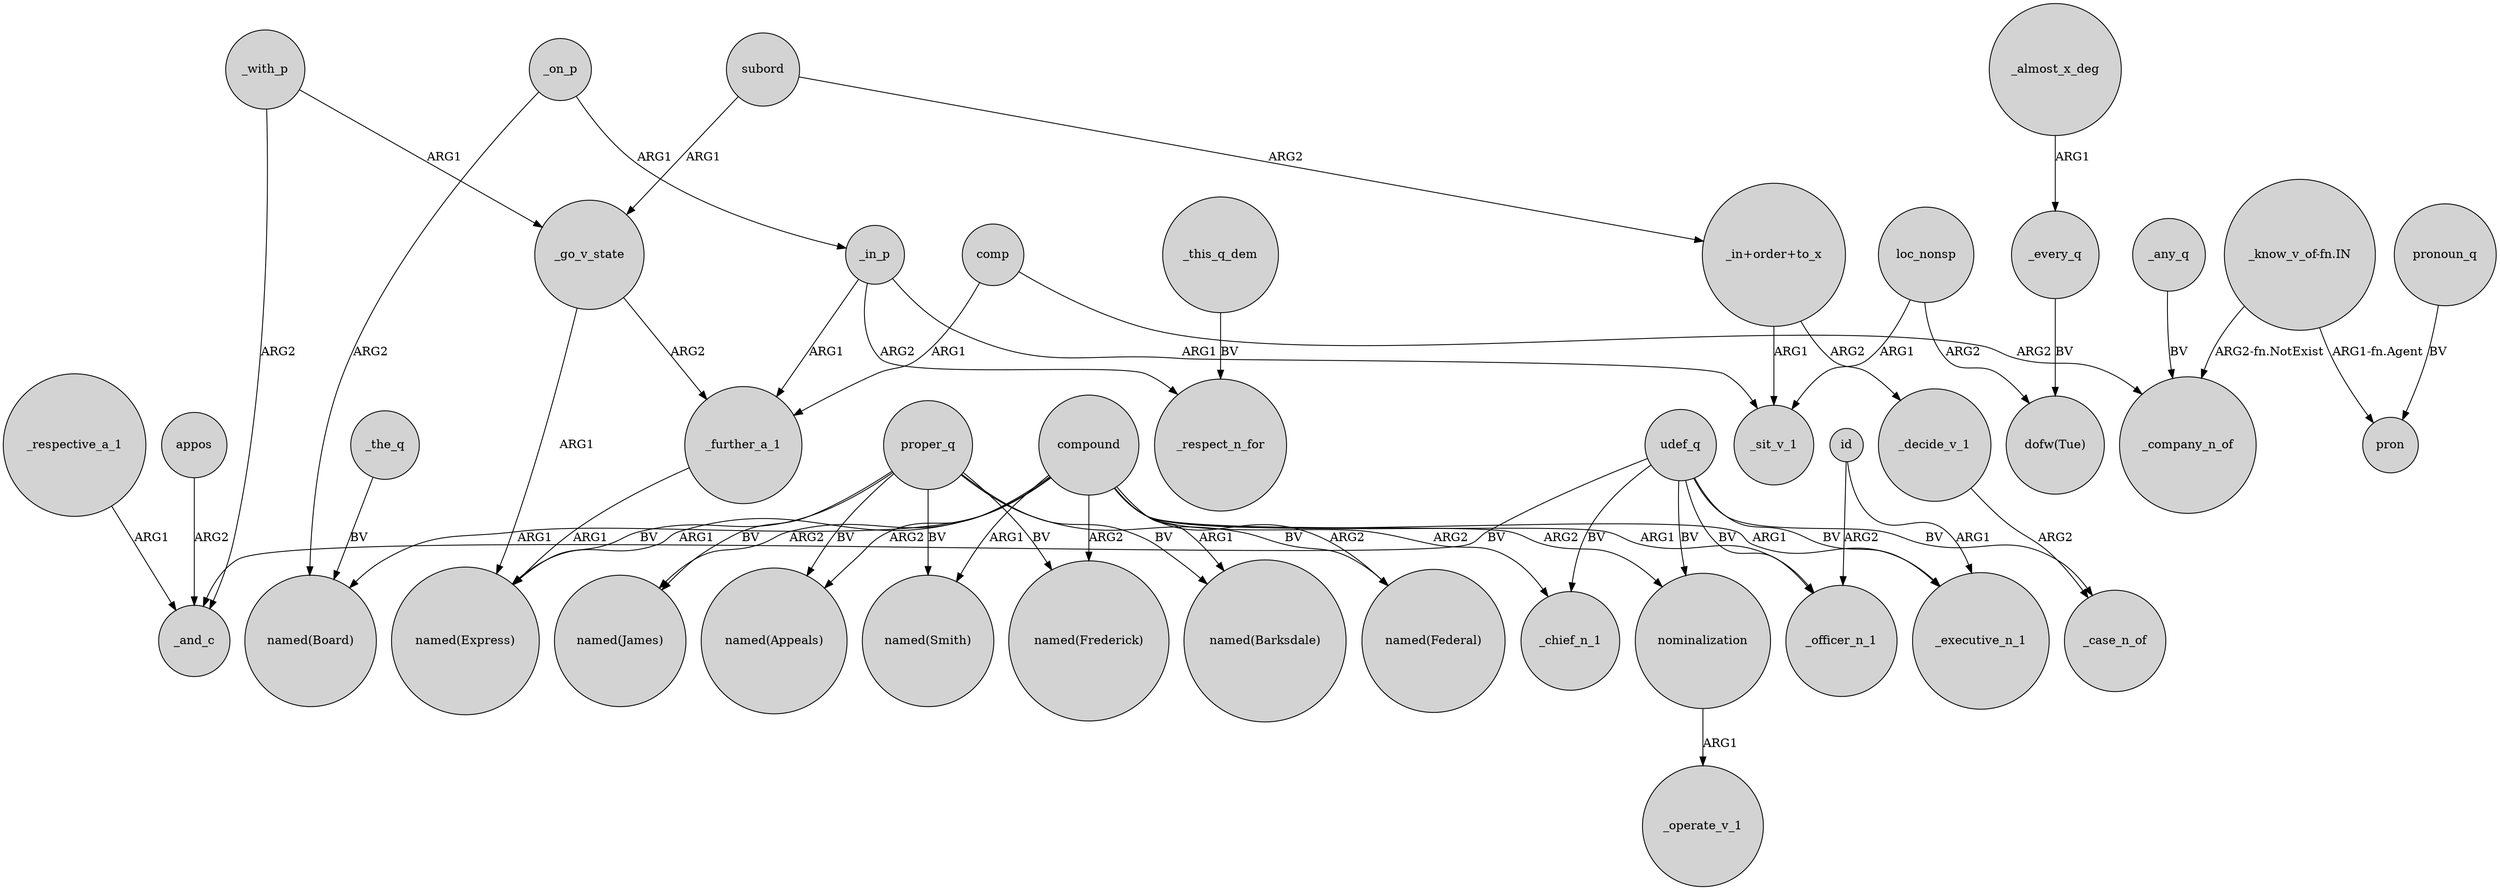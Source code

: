 digraph {
	node [shape=circle style=filled]
	_with_p -> _and_c [label=ARG2]
	_the_q -> "named(Board)" [label=BV]
	_go_v_state -> _further_a_1 [label=ARG2]
	"_in+order+to_x" -> _decide_v_1 [label=ARG2]
	nominalization -> _operate_v_1 [label=ARG1]
	comp -> _company_n_of [label=ARG2]
	udef_q -> _executive_n_1 [label=BV]
	_this_q_dem -> _respect_n_for [label=BV]
	_in_p -> _sit_v_1 [label=ARG1]
	proper_q -> "named(Express)" [label=BV]
	compound -> "named(Frederick)" [label=ARG2]
	compound -> "named(James)" [label=ARG2]
	compound -> _executive_n_1 [label=ARG1]
	compound -> "named(Express)" [label=ARG1]
	_on_p -> _in_p [label=ARG1]
	compound -> nominalization [label=ARG2]
	proper_q -> "named(Barksdale)" [label=BV]
	_respective_a_1 -> _and_c [label=ARG1]
	_go_v_state -> "named(Express)" [label=ARG1]
	_in_p -> _respect_n_for [label=ARG2]
	compound -> _chief_n_1 [label=ARG2]
	compound -> _officer_n_1 [label=ARG1]
	"_know_v_of-fn.IN" -> _company_n_of [label="ARG2-fn.NotExist"]
	pronoun_q -> pron [label=BV]
	"_know_v_of-fn.IN" -> pron [label="ARG1-fn.Agent"]
	compound -> "named(Board)" [label=ARG1]
	_decide_v_1 -> _case_n_of [label=ARG2]
	appos -> _and_c [label=ARG2]
	id -> _officer_n_1 [label=ARG2]
	comp -> _further_a_1 [label=ARG1]
	_with_p -> _go_v_state [label=ARG1]
	udef_q -> _chief_n_1 [label=BV]
	_almost_x_deg -> _every_q [label=ARG1]
	loc_nonsp -> "dofw(Tue)" [label=ARG2]
	_on_p -> "named(Board)" [label=ARG2]
	compound -> "named(Appeals)" [label=ARG2]
	udef_q -> _officer_n_1 [label=BV]
	compound -> "named(Smith)" [label=ARG1]
	proper_q -> "named(James)" [label=BV]
	proper_q -> "named(Frederick)" [label=BV]
	udef_q -> nominalization [label=BV]
	proper_q -> "named(Federal)" [label=BV]
	_further_a_1 -> "named(Express)" [label=ARG1]
	compound -> "named(Barksdale)" [label=ARG1]
	subord -> "_in+order+to_x" [label=ARG2]
	id -> _executive_n_1 [label=ARG1]
	proper_q -> "named(Appeals)" [label=BV]
	udef_q -> _case_n_of [label=BV]
	proper_q -> "named(Smith)" [label=BV]
	subord -> _go_v_state [label=ARG1]
	udef_q -> _and_c [label=BV]
	compound -> "named(Federal)" [label=ARG2]
	_any_q -> _company_n_of [label=BV]
	loc_nonsp -> _sit_v_1 [label=ARG1]
	"_in+order+to_x" -> _sit_v_1 [label=ARG1]
	_every_q -> "dofw(Tue)" [label=BV]
	_in_p -> _further_a_1 [label=ARG1]
}
